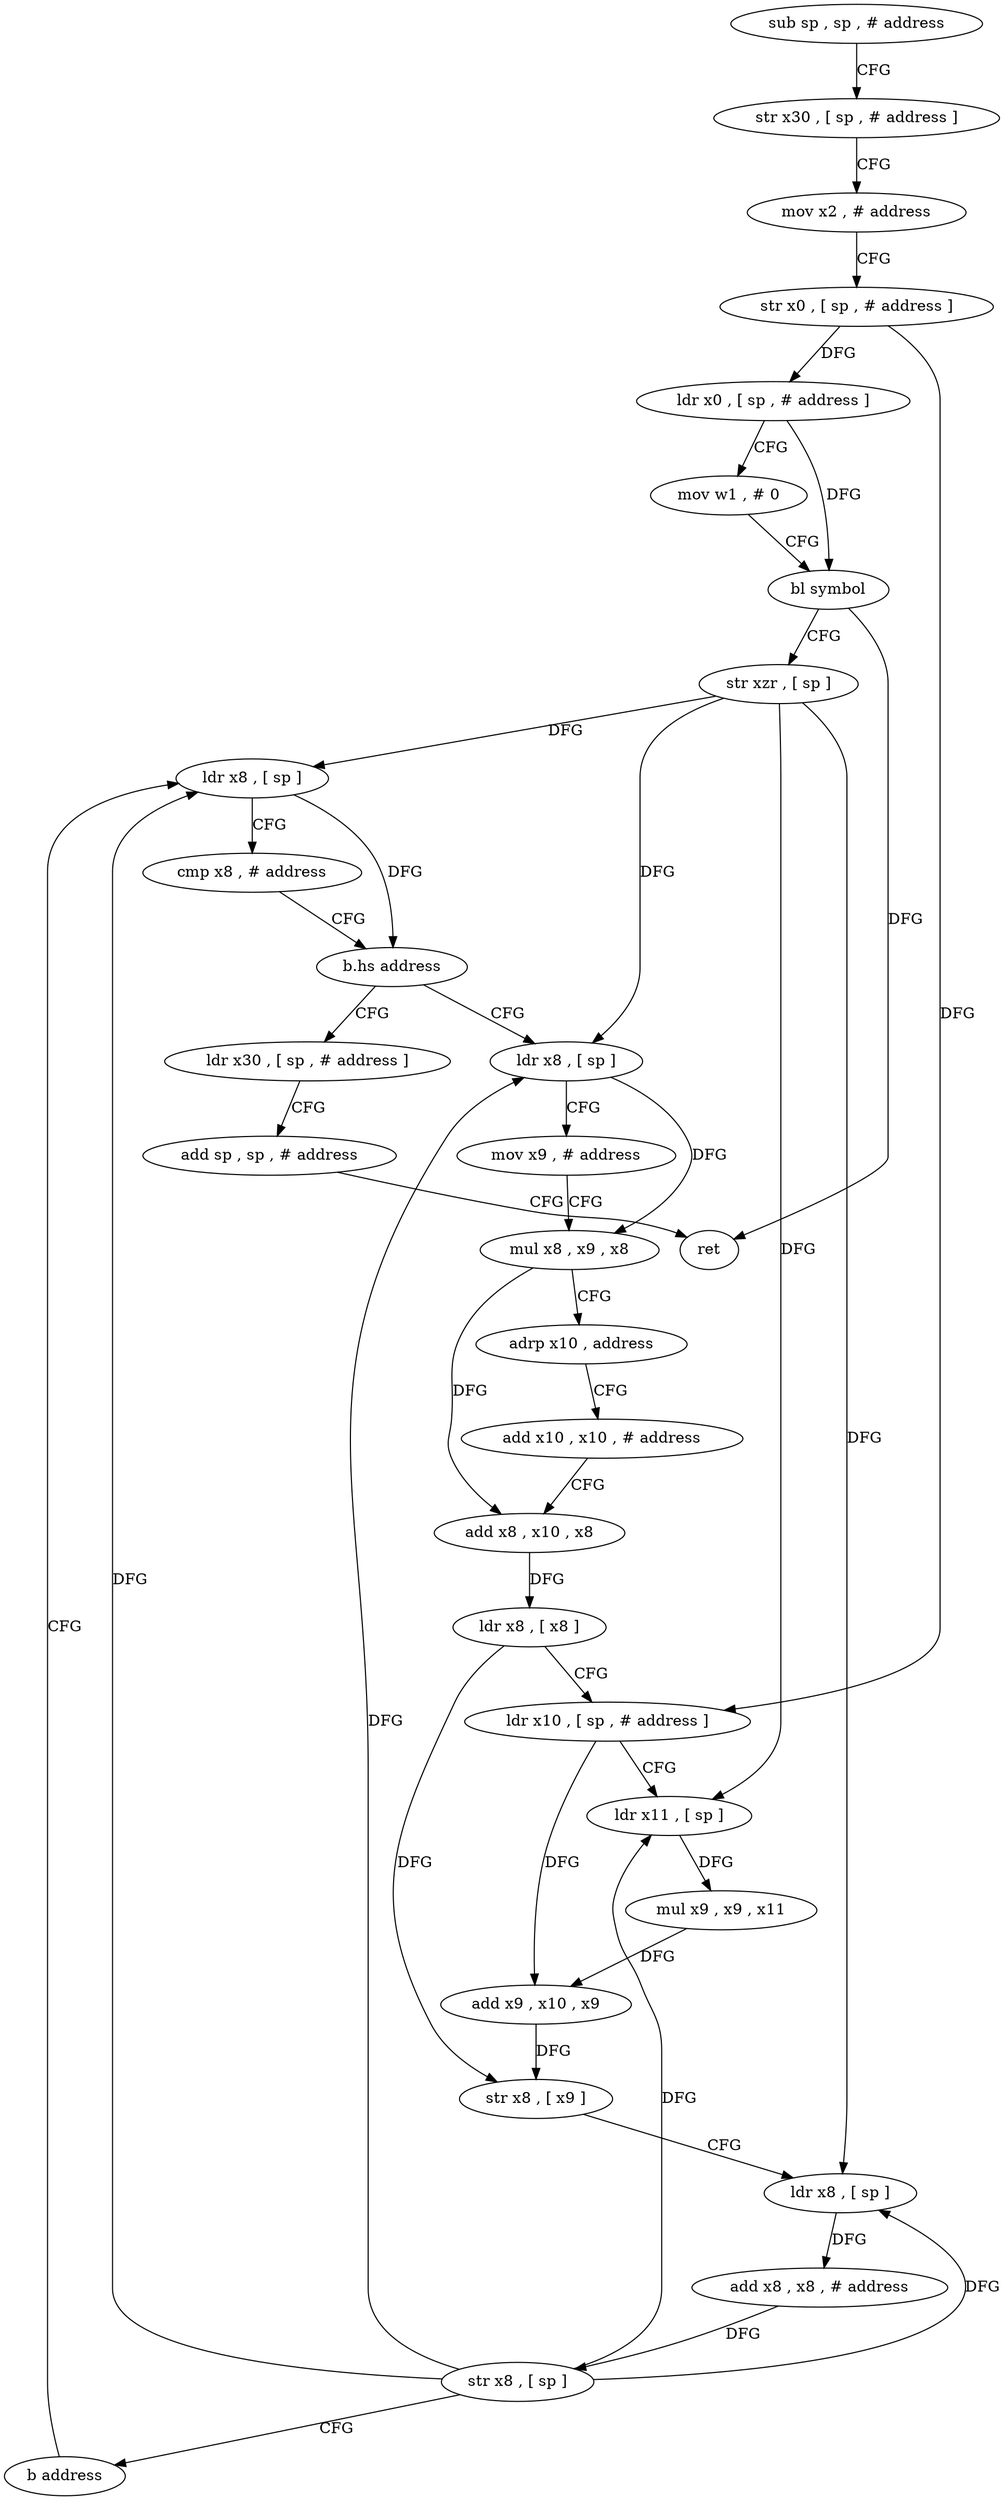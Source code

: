 digraph "func" {
"4213352" [label = "sub sp , sp , # address" ]
"4213356" [label = "str x30 , [ sp , # address ]" ]
"4213360" [label = "mov x2 , # address" ]
"4213364" [label = "str x0 , [ sp , # address ]" ]
"4213368" [label = "ldr x0 , [ sp , # address ]" ]
"4213372" [label = "mov w1 , # 0" ]
"4213376" [label = "bl symbol" ]
"4213380" [label = "str xzr , [ sp ]" ]
"4213384" [label = "ldr x8 , [ sp ]" ]
"4213460" [label = "ldr x30 , [ sp , # address ]" ]
"4213464" [label = "add sp , sp , # address" ]
"4213468" [label = "ret" ]
"4213396" [label = "ldr x8 , [ sp ]" ]
"4213400" [label = "mov x9 , # address" ]
"4213404" [label = "mul x8 , x9 , x8" ]
"4213408" [label = "adrp x10 , address" ]
"4213412" [label = "add x10 , x10 , # address" ]
"4213416" [label = "add x8 , x10 , x8" ]
"4213420" [label = "ldr x8 , [ x8 ]" ]
"4213424" [label = "ldr x10 , [ sp , # address ]" ]
"4213428" [label = "ldr x11 , [ sp ]" ]
"4213432" [label = "mul x9 , x9 , x11" ]
"4213436" [label = "add x9 , x10 , x9" ]
"4213440" [label = "str x8 , [ x9 ]" ]
"4213444" [label = "ldr x8 , [ sp ]" ]
"4213448" [label = "add x8 , x8 , # address" ]
"4213452" [label = "str x8 , [ sp ]" ]
"4213456" [label = "b address" ]
"4213388" [label = "cmp x8 , # address" ]
"4213392" [label = "b.hs address" ]
"4213352" -> "4213356" [ label = "CFG" ]
"4213356" -> "4213360" [ label = "CFG" ]
"4213360" -> "4213364" [ label = "CFG" ]
"4213364" -> "4213368" [ label = "DFG" ]
"4213364" -> "4213424" [ label = "DFG" ]
"4213368" -> "4213372" [ label = "CFG" ]
"4213368" -> "4213376" [ label = "DFG" ]
"4213372" -> "4213376" [ label = "CFG" ]
"4213376" -> "4213380" [ label = "CFG" ]
"4213376" -> "4213468" [ label = "DFG" ]
"4213380" -> "4213384" [ label = "DFG" ]
"4213380" -> "4213396" [ label = "DFG" ]
"4213380" -> "4213428" [ label = "DFG" ]
"4213380" -> "4213444" [ label = "DFG" ]
"4213384" -> "4213388" [ label = "CFG" ]
"4213384" -> "4213392" [ label = "DFG" ]
"4213460" -> "4213464" [ label = "CFG" ]
"4213464" -> "4213468" [ label = "CFG" ]
"4213396" -> "4213400" [ label = "CFG" ]
"4213396" -> "4213404" [ label = "DFG" ]
"4213400" -> "4213404" [ label = "CFG" ]
"4213404" -> "4213408" [ label = "CFG" ]
"4213404" -> "4213416" [ label = "DFG" ]
"4213408" -> "4213412" [ label = "CFG" ]
"4213412" -> "4213416" [ label = "CFG" ]
"4213416" -> "4213420" [ label = "DFG" ]
"4213420" -> "4213424" [ label = "CFG" ]
"4213420" -> "4213440" [ label = "DFG" ]
"4213424" -> "4213428" [ label = "CFG" ]
"4213424" -> "4213436" [ label = "DFG" ]
"4213428" -> "4213432" [ label = "DFG" ]
"4213432" -> "4213436" [ label = "DFG" ]
"4213436" -> "4213440" [ label = "DFG" ]
"4213440" -> "4213444" [ label = "CFG" ]
"4213444" -> "4213448" [ label = "DFG" ]
"4213448" -> "4213452" [ label = "DFG" ]
"4213452" -> "4213456" [ label = "CFG" ]
"4213452" -> "4213384" [ label = "DFG" ]
"4213452" -> "4213396" [ label = "DFG" ]
"4213452" -> "4213428" [ label = "DFG" ]
"4213452" -> "4213444" [ label = "DFG" ]
"4213456" -> "4213384" [ label = "CFG" ]
"4213388" -> "4213392" [ label = "CFG" ]
"4213392" -> "4213460" [ label = "CFG" ]
"4213392" -> "4213396" [ label = "CFG" ]
}
